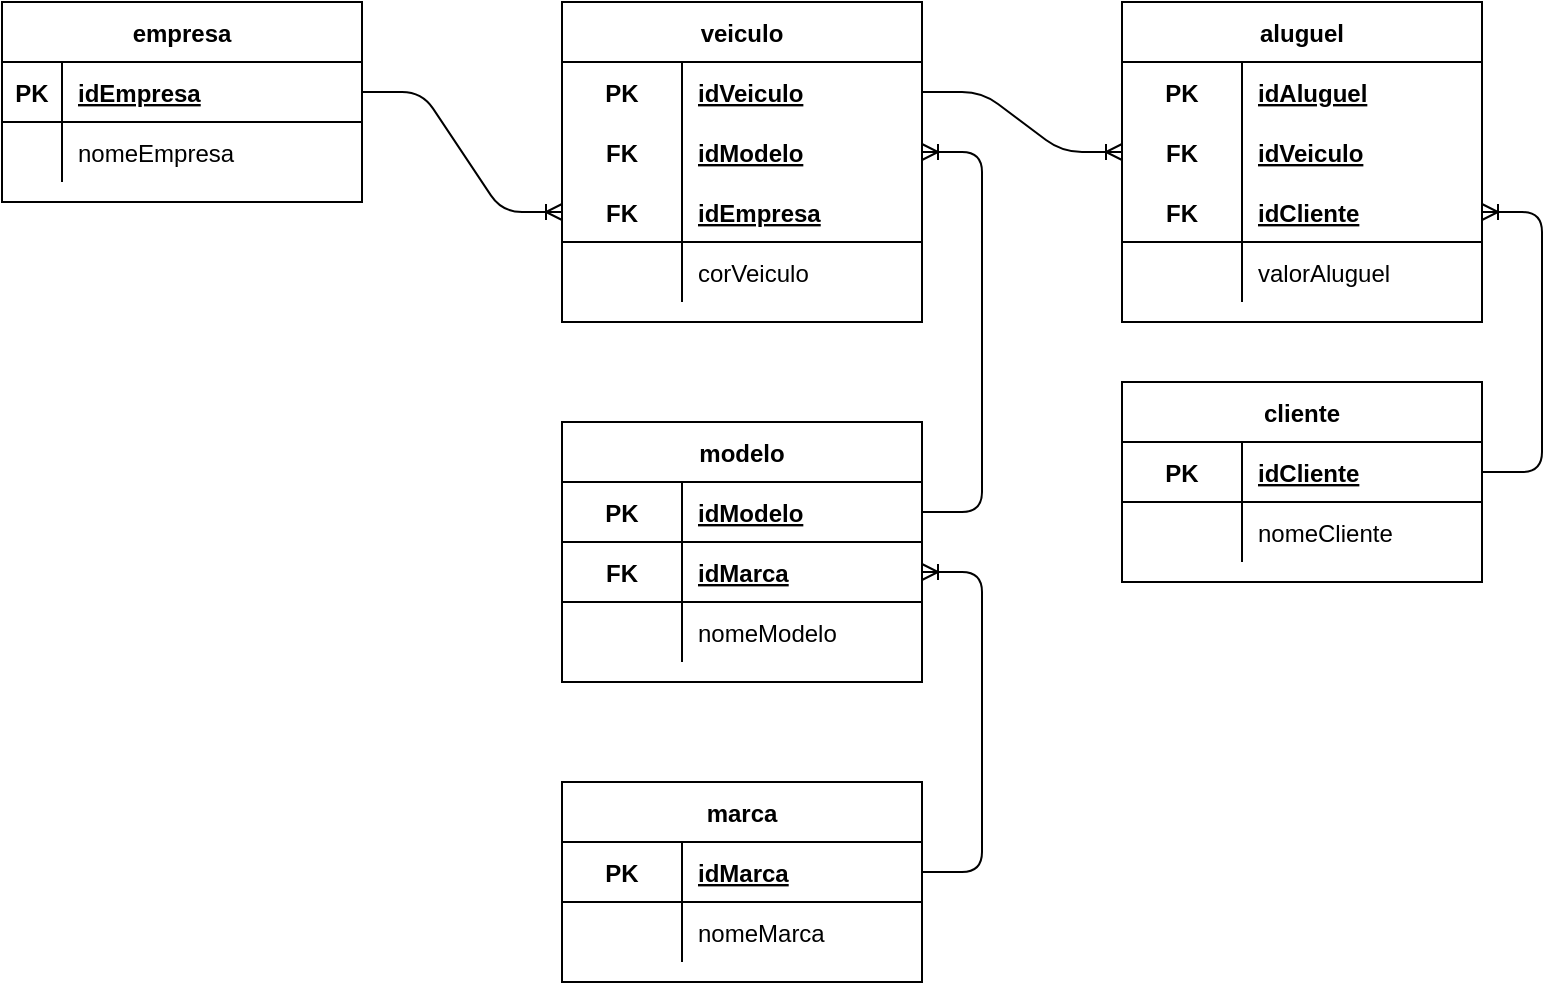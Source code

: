 <mxfile version="14.9.4" type="device"><diagram id="IjIfG7E8RIRp5AphTgyx" name="Page-1"><mxGraphModel dx="1151" dy="629" grid="1" gridSize="10" guides="1" tooltips="1" connect="1" arrows="1" fold="1" page="1" pageScale="1" pageWidth="827" pageHeight="1169" math="0" shadow="0"><root><mxCell id="0"/><mxCell id="1" parent="0"/><mxCell id="CfPrCVkmdQWenqw5Eofe-1" value="empresa" style="shape=table;startSize=30;container=1;collapsible=1;childLayout=tableLayout;fixedRows=1;rowLines=0;fontStyle=1;align=center;resizeLast=1;" parent="1" vertex="1"><mxGeometry x="170" y="130" width="180" height="100" as="geometry"/></mxCell><mxCell id="CfPrCVkmdQWenqw5Eofe-2" value="" style="shape=partialRectangle;collapsible=0;dropTarget=0;pointerEvents=0;fillColor=none;top=0;left=0;bottom=1;right=0;points=[[0,0.5],[1,0.5]];portConstraint=eastwest;" parent="CfPrCVkmdQWenqw5Eofe-1" vertex="1"><mxGeometry y="30" width="180" height="30" as="geometry"/></mxCell><mxCell id="CfPrCVkmdQWenqw5Eofe-3" value="PK" style="shape=partialRectangle;connectable=0;fillColor=none;top=0;left=0;bottom=0;right=0;fontStyle=1;overflow=hidden;" parent="CfPrCVkmdQWenqw5Eofe-2" vertex="1"><mxGeometry width="30" height="30" as="geometry"/></mxCell><mxCell id="CfPrCVkmdQWenqw5Eofe-4" value="idEmpresa" style="shape=partialRectangle;connectable=0;fillColor=none;top=0;left=0;bottom=0;right=0;align=left;spacingLeft=6;fontStyle=5;overflow=hidden;" parent="CfPrCVkmdQWenqw5Eofe-2" vertex="1"><mxGeometry x="30" width="150" height="30" as="geometry"/></mxCell><mxCell id="CfPrCVkmdQWenqw5Eofe-5" value="" style="shape=partialRectangle;collapsible=0;dropTarget=0;pointerEvents=0;fillColor=none;top=0;left=0;bottom=0;right=0;points=[[0,0.5],[1,0.5]];portConstraint=eastwest;" parent="CfPrCVkmdQWenqw5Eofe-1" vertex="1"><mxGeometry y="60" width="180" height="30" as="geometry"/></mxCell><mxCell id="CfPrCVkmdQWenqw5Eofe-6" value="" style="shape=partialRectangle;connectable=0;fillColor=none;top=0;left=0;bottom=0;right=0;editable=1;overflow=hidden;" parent="CfPrCVkmdQWenqw5Eofe-5" vertex="1"><mxGeometry width="30" height="30" as="geometry"/></mxCell><mxCell id="CfPrCVkmdQWenqw5Eofe-7" value="nomeEmpresa" style="shape=partialRectangle;connectable=0;fillColor=none;top=0;left=0;bottom=0;right=0;align=left;spacingLeft=6;overflow=hidden;" parent="CfPrCVkmdQWenqw5Eofe-5" vertex="1"><mxGeometry x="30" width="150" height="30" as="geometry"/></mxCell><mxCell id="CfPrCVkmdQWenqw5Eofe-8" value="veiculo" style="shape=table;startSize=30;container=1;collapsible=1;childLayout=tableLayout;fixedRows=1;rowLines=0;fontStyle=1;align=center;resizeLast=1;" parent="1" vertex="1"><mxGeometry x="450" y="130" width="180" height="160" as="geometry"/></mxCell><mxCell id="CfPrCVkmdQWenqw5Eofe-9" value="" style="shape=partialRectangle;collapsible=0;dropTarget=0;pointerEvents=0;fillColor=none;top=0;left=0;bottom=0;right=0;points=[[0,0.5],[1,0.5]];portConstraint=eastwest;" parent="CfPrCVkmdQWenqw5Eofe-8" vertex="1"><mxGeometry y="30" width="180" height="30" as="geometry"/></mxCell><mxCell id="CfPrCVkmdQWenqw5Eofe-10" value="PK" style="shape=partialRectangle;connectable=0;fillColor=none;top=0;left=0;bottom=0;right=0;fontStyle=1;overflow=hidden;" parent="CfPrCVkmdQWenqw5Eofe-9" vertex="1"><mxGeometry width="60" height="30" as="geometry"/></mxCell><mxCell id="CfPrCVkmdQWenqw5Eofe-11" value="idVeiculo" style="shape=partialRectangle;connectable=0;fillColor=none;top=0;left=0;bottom=0;right=0;align=left;spacingLeft=6;fontStyle=5;overflow=hidden;" parent="CfPrCVkmdQWenqw5Eofe-9" vertex="1"><mxGeometry x="60" width="120" height="30" as="geometry"/></mxCell><mxCell id="CfPrCVkmdQWenqw5Eofe-63" value="" style="shape=partialRectangle;collapsible=0;dropTarget=0;pointerEvents=0;fillColor=none;top=0;left=0;bottom=0;right=0;points=[[0,0.5],[1,0.5]];portConstraint=eastwest;" parent="CfPrCVkmdQWenqw5Eofe-8" vertex="1"><mxGeometry y="60" width="180" height="30" as="geometry"/></mxCell><mxCell id="CfPrCVkmdQWenqw5Eofe-64" value="FK" style="shape=partialRectangle;connectable=0;fillColor=none;top=0;left=0;bottom=0;right=0;fontStyle=1;overflow=hidden;" parent="CfPrCVkmdQWenqw5Eofe-63" vertex="1"><mxGeometry width="60" height="30" as="geometry"/></mxCell><mxCell id="CfPrCVkmdQWenqw5Eofe-65" value="idModelo" style="shape=partialRectangle;connectable=0;fillColor=none;top=0;left=0;bottom=0;right=0;align=left;spacingLeft=6;fontStyle=5;overflow=hidden;" parent="CfPrCVkmdQWenqw5Eofe-63" vertex="1"><mxGeometry x="60" width="120" height="30" as="geometry"/></mxCell><mxCell id="CfPrCVkmdQWenqw5Eofe-12" value="" style="shape=partialRectangle;collapsible=0;dropTarget=0;pointerEvents=0;fillColor=none;top=0;left=0;bottom=1;right=0;points=[[0,0.5],[1,0.5]];portConstraint=eastwest;" parent="CfPrCVkmdQWenqw5Eofe-8" vertex="1"><mxGeometry y="90" width="180" height="30" as="geometry"/></mxCell><mxCell id="CfPrCVkmdQWenqw5Eofe-13" value="FK" style="shape=partialRectangle;connectable=0;fillColor=none;top=0;left=0;bottom=0;right=0;fontStyle=1;overflow=hidden;" parent="CfPrCVkmdQWenqw5Eofe-12" vertex="1"><mxGeometry width="60" height="30" as="geometry"/></mxCell><mxCell id="CfPrCVkmdQWenqw5Eofe-14" value="idEmpresa" style="shape=partialRectangle;connectable=0;fillColor=none;top=0;left=0;bottom=0;right=0;align=left;spacingLeft=6;fontStyle=5;overflow=hidden;" parent="CfPrCVkmdQWenqw5Eofe-12" vertex="1"><mxGeometry x="60" width="120" height="30" as="geometry"/></mxCell><mxCell id="CfPrCVkmdQWenqw5Eofe-15" value="" style="shape=partialRectangle;collapsible=0;dropTarget=0;pointerEvents=0;fillColor=none;top=0;left=0;bottom=0;right=0;points=[[0,0.5],[1,0.5]];portConstraint=eastwest;" parent="CfPrCVkmdQWenqw5Eofe-8" vertex="1"><mxGeometry y="120" width="180" height="30" as="geometry"/></mxCell><mxCell id="CfPrCVkmdQWenqw5Eofe-16" value="" style="shape=partialRectangle;connectable=0;fillColor=none;top=0;left=0;bottom=0;right=0;editable=1;overflow=hidden;" parent="CfPrCVkmdQWenqw5Eofe-15" vertex="1"><mxGeometry width="60" height="30" as="geometry"/></mxCell><mxCell id="CfPrCVkmdQWenqw5Eofe-17" value="corVeiculo" style="shape=partialRectangle;connectable=0;fillColor=none;top=0;left=0;bottom=0;right=0;align=left;spacingLeft=6;overflow=hidden;" parent="CfPrCVkmdQWenqw5Eofe-15" vertex="1"><mxGeometry x="60" width="120" height="30" as="geometry"/></mxCell><mxCell id="CfPrCVkmdQWenqw5Eofe-18" value="" style="edgeStyle=entityRelationEdgeStyle;fontSize=12;html=1;endArrow=ERoneToMany;" parent="1" source="CfPrCVkmdQWenqw5Eofe-2" target="CfPrCVkmdQWenqw5Eofe-12" edge="1"><mxGeometry width="100" height="100" relative="1" as="geometry"><mxPoint x="330" y="300" as="sourcePoint"/><mxPoint x="430" y="200" as="targetPoint"/></mxGeometry></mxCell><mxCell id="CfPrCVkmdQWenqw5Eofe-19" value="aluguel" style="shape=table;startSize=30;container=1;collapsible=1;childLayout=tableLayout;fixedRows=1;rowLines=0;fontStyle=1;align=center;resizeLast=1;" parent="1" vertex="1"><mxGeometry x="730" y="130" width="180" height="160" as="geometry"/></mxCell><mxCell id="CfPrCVkmdQWenqw5Eofe-49" value="" style="shape=partialRectangle;collapsible=0;dropTarget=0;pointerEvents=0;fillColor=none;top=0;left=0;bottom=0;right=0;points=[[0,0.5],[1,0.5]];portConstraint=eastwest;" parent="CfPrCVkmdQWenqw5Eofe-19" vertex="1"><mxGeometry y="30" width="180" height="30" as="geometry"/></mxCell><mxCell id="CfPrCVkmdQWenqw5Eofe-50" value="PK" style="shape=partialRectangle;connectable=0;fillColor=none;top=0;left=0;bottom=0;right=0;fontStyle=1;overflow=hidden;" parent="CfPrCVkmdQWenqw5Eofe-49" vertex="1"><mxGeometry width="60" height="30" as="geometry"/></mxCell><mxCell id="CfPrCVkmdQWenqw5Eofe-51" value="idAluguel" style="shape=partialRectangle;connectable=0;fillColor=none;top=0;left=0;bottom=0;right=0;align=left;spacingLeft=6;fontStyle=5;overflow=hidden;" parent="CfPrCVkmdQWenqw5Eofe-49" vertex="1"><mxGeometry x="60" width="120" height="30" as="geometry"/></mxCell><mxCell id="CfPrCVkmdQWenqw5Eofe-20" value="" style="shape=partialRectangle;collapsible=0;dropTarget=0;pointerEvents=0;fillColor=none;top=0;left=0;bottom=0;right=0;points=[[0,0.5],[1,0.5]];portConstraint=eastwest;" parent="CfPrCVkmdQWenqw5Eofe-19" vertex="1"><mxGeometry y="60" width="180" height="30" as="geometry"/></mxCell><mxCell id="CfPrCVkmdQWenqw5Eofe-21" value="FK" style="shape=partialRectangle;connectable=0;fillColor=none;top=0;left=0;bottom=0;right=0;fontStyle=1;overflow=hidden;" parent="CfPrCVkmdQWenqw5Eofe-20" vertex="1"><mxGeometry width="60" height="30" as="geometry"/></mxCell><mxCell id="CfPrCVkmdQWenqw5Eofe-22" value="idVeiculo" style="shape=partialRectangle;connectable=0;fillColor=none;top=0;left=0;bottom=0;right=0;align=left;spacingLeft=6;fontStyle=5;overflow=hidden;" parent="CfPrCVkmdQWenqw5Eofe-20" vertex="1"><mxGeometry x="60" width="120" height="30" as="geometry"/></mxCell><mxCell id="CfPrCVkmdQWenqw5Eofe-23" value="" style="shape=partialRectangle;collapsible=0;dropTarget=0;pointerEvents=0;fillColor=none;top=0;left=0;bottom=1;right=0;points=[[0,0.5],[1,0.5]];portConstraint=eastwest;" parent="CfPrCVkmdQWenqw5Eofe-19" vertex="1"><mxGeometry y="90" width="180" height="30" as="geometry"/></mxCell><mxCell id="CfPrCVkmdQWenqw5Eofe-24" value="FK" style="shape=partialRectangle;connectable=0;fillColor=none;top=0;left=0;bottom=0;right=0;fontStyle=1;overflow=hidden;" parent="CfPrCVkmdQWenqw5Eofe-23" vertex="1"><mxGeometry width="60" height="30" as="geometry"/></mxCell><mxCell id="CfPrCVkmdQWenqw5Eofe-25" value="idCliente" style="shape=partialRectangle;connectable=0;fillColor=none;top=0;left=0;bottom=0;right=0;align=left;spacingLeft=6;fontStyle=5;overflow=hidden;" parent="CfPrCVkmdQWenqw5Eofe-23" vertex="1"><mxGeometry x="60" width="120" height="30" as="geometry"/></mxCell><mxCell id="CfPrCVkmdQWenqw5Eofe-26" value="" style="shape=partialRectangle;collapsible=0;dropTarget=0;pointerEvents=0;fillColor=none;top=0;left=0;bottom=0;right=0;points=[[0,0.5],[1,0.5]];portConstraint=eastwest;" parent="CfPrCVkmdQWenqw5Eofe-19" vertex="1"><mxGeometry y="120" width="180" height="30" as="geometry"/></mxCell><mxCell id="CfPrCVkmdQWenqw5Eofe-27" value="" style="shape=partialRectangle;connectable=0;fillColor=none;top=0;left=0;bottom=0;right=0;editable=1;overflow=hidden;" parent="CfPrCVkmdQWenqw5Eofe-26" vertex="1"><mxGeometry width="60" height="30" as="geometry"/></mxCell><mxCell id="CfPrCVkmdQWenqw5Eofe-28" value="valorAluguel" style="shape=partialRectangle;connectable=0;fillColor=none;top=0;left=0;bottom=0;right=0;align=left;spacingLeft=6;overflow=hidden;" parent="CfPrCVkmdQWenqw5Eofe-26" vertex="1"><mxGeometry x="60" width="120" height="30" as="geometry"/></mxCell><mxCell id="CfPrCVkmdQWenqw5Eofe-29" value="" style="edgeStyle=entityRelationEdgeStyle;fontSize=12;html=1;endArrow=ERoneToMany;" parent="1" source="CfPrCVkmdQWenqw5Eofe-9" target="CfPrCVkmdQWenqw5Eofe-20" edge="1"><mxGeometry width="100" height="100" relative="1" as="geometry"><mxPoint x="510" y="420" as="sourcePoint"/><mxPoint x="610" y="320" as="targetPoint"/></mxGeometry></mxCell><mxCell id="CfPrCVkmdQWenqw5Eofe-30" value="cliente" style="shape=table;startSize=30;container=1;collapsible=1;childLayout=tableLayout;fixedRows=1;rowLines=0;fontStyle=1;align=center;resizeLast=1;" parent="1" vertex="1"><mxGeometry x="730" y="320" width="180" height="100" as="geometry"/></mxCell><mxCell id="CfPrCVkmdQWenqw5Eofe-34" value="" style="shape=partialRectangle;collapsible=0;dropTarget=0;pointerEvents=0;fillColor=none;top=0;left=0;bottom=1;right=0;points=[[0,0.5],[1,0.5]];portConstraint=eastwest;" parent="CfPrCVkmdQWenqw5Eofe-30" vertex="1"><mxGeometry y="30" width="180" height="30" as="geometry"/></mxCell><mxCell id="CfPrCVkmdQWenqw5Eofe-35" value="PK" style="shape=partialRectangle;connectable=0;fillColor=none;top=0;left=0;bottom=0;right=0;fontStyle=1;overflow=hidden;" parent="CfPrCVkmdQWenqw5Eofe-34" vertex="1"><mxGeometry width="60" height="30" as="geometry"/></mxCell><mxCell id="CfPrCVkmdQWenqw5Eofe-36" value="idCliente" style="shape=partialRectangle;connectable=0;fillColor=none;top=0;left=0;bottom=0;right=0;align=left;spacingLeft=6;fontStyle=5;overflow=hidden;" parent="CfPrCVkmdQWenqw5Eofe-34" vertex="1"><mxGeometry x="60" width="120" height="30" as="geometry"/></mxCell><mxCell id="CfPrCVkmdQWenqw5Eofe-37" value="" style="shape=partialRectangle;collapsible=0;dropTarget=0;pointerEvents=0;fillColor=none;top=0;left=0;bottom=0;right=0;points=[[0,0.5],[1,0.5]];portConstraint=eastwest;" parent="CfPrCVkmdQWenqw5Eofe-30" vertex="1"><mxGeometry y="60" width="180" height="30" as="geometry"/></mxCell><mxCell id="CfPrCVkmdQWenqw5Eofe-38" value="" style="shape=partialRectangle;connectable=0;fillColor=none;top=0;left=0;bottom=0;right=0;editable=1;overflow=hidden;" parent="CfPrCVkmdQWenqw5Eofe-37" vertex="1"><mxGeometry width="60" height="30" as="geometry"/></mxCell><mxCell id="CfPrCVkmdQWenqw5Eofe-39" value="nomeCliente" style="shape=partialRectangle;connectable=0;fillColor=none;top=0;left=0;bottom=0;right=0;align=left;spacingLeft=6;overflow=hidden;" parent="CfPrCVkmdQWenqw5Eofe-37" vertex="1"><mxGeometry x="60" width="120" height="30" as="geometry"/></mxCell><mxCell id="CfPrCVkmdQWenqw5Eofe-52" value="" style="edgeStyle=entityRelationEdgeStyle;fontSize=12;html=1;endArrow=ERoneToMany;" parent="1" target="CfPrCVkmdQWenqw5Eofe-23" edge="1"><mxGeometry width="100" height="100" relative="1" as="geometry"><mxPoint x="910" y="365" as="sourcePoint"/><mxPoint x="700" y="360" as="targetPoint"/></mxGeometry></mxCell><mxCell id="CfPrCVkmdQWenqw5Eofe-53" value="modelo" style="shape=table;startSize=30;container=1;collapsible=1;childLayout=tableLayout;fixedRows=1;rowLines=0;fontStyle=1;align=center;resizeLast=1;" parent="1" vertex="1"><mxGeometry x="450" y="340" width="180" height="130" as="geometry"/></mxCell><mxCell id="CfPrCVkmdQWenqw5Eofe-54" value="" style="shape=partialRectangle;collapsible=0;dropTarget=0;pointerEvents=0;fillColor=none;top=0;left=0;bottom=1;right=0;points=[[0,0.5],[1,0.5]];portConstraint=eastwest;" parent="CfPrCVkmdQWenqw5Eofe-53" vertex="1"><mxGeometry y="30" width="180" height="30" as="geometry"/></mxCell><mxCell id="CfPrCVkmdQWenqw5Eofe-55" value="PK" style="shape=partialRectangle;connectable=0;fillColor=none;top=0;left=0;bottom=0;right=0;fontStyle=1;overflow=hidden;" parent="CfPrCVkmdQWenqw5Eofe-54" vertex="1"><mxGeometry width="60" height="30" as="geometry"/></mxCell><mxCell id="CfPrCVkmdQWenqw5Eofe-56" value="idModelo" style="shape=partialRectangle;connectable=0;fillColor=none;top=0;left=0;bottom=0;right=0;align=left;spacingLeft=6;fontStyle=5;overflow=hidden;" parent="CfPrCVkmdQWenqw5Eofe-54" vertex="1"><mxGeometry x="60" width="120" height="30" as="geometry"/></mxCell><mxCell id="CfPrCVkmdQWenqw5Eofe-74" value="" style="shape=partialRectangle;collapsible=0;dropTarget=0;pointerEvents=0;fillColor=none;top=0;left=0;bottom=1;right=0;points=[[0,0.5],[1,0.5]];portConstraint=eastwest;" parent="CfPrCVkmdQWenqw5Eofe-53" vertex="1"><mxGeometry y="60" width="180" height="30" as="geometry"/></mxCell><mxCell id="CfPrCVkmdQWenqw5Eofe-75" value="FK" style="shape=partialRectangle;connectable=0;fillColor=none;top=0;left=0;bottom=0;right=0;fontStyle=1;overflow=hidden;" parent="CfPrCVkmdQWenqw5Eofe-74" vertex="1"><mxGeometry width="60" height="30" as="geometry"/></mxCell><mxCell id="CfPrCVkmdQWenqw5Eofe-76" value="idMarca" style="shape=partialRectangle;connectable=0;fillColor=none;top=0;left=0;bottom=0;right=0;align=left;spacingLeft=6;fontStyle=5;overflow=hidden;" parent="CfPrCVkmdQWenqw5Eofe-74" vertex="1"><mxGeometry x="60" width="120" height="30" as="geometry"/></mxCell><mxCell id="CfPrCVkmdQWenqw5Eofe-57" value="" style="shape=partialRectangle;collapsible=0;dropTarget=0;pointerEvents=0;fillColor=none;top=0;left=0;bottom=0;right=0;points=[[0,0.5],[1,0.5]];portConstraint=eastwest;" parent="CfPrCVkmdQWenqw5Eofe-53" vertex="1"><mxGeometry y="90" width="180" height="30" as="geometry"/></mxCell><mxCell id="CfPrCVkmdQWenqw5Eofe-58" value="" style="shape=partialRectangle;connectable=0;fillColor=none;top=0;left=0;bottom=0;right=0;editable=1;overflow=hidden;" parent="CfPrCVkmdQWenqw5Eofe-57" vertex="1"><mxGeometry width="60" height="30" as="geometry"/></mxCell><mxCell id="CfPrCVkmdQWenqw5Eofe-59" value="nomeModelo" style="shape=partialRectangle;connectable=0;fillColor=none;top=0;left=0;bottom=0;right=0;align=left;spacingLeft=6;overflow=hidden;" parent="CfPrCVkmdQWenqw5Eofe-57" vertex="1"><mxGeometry x="60" width="120" height="30" as="geometry"/></mxCell><mxCell id="CfPrCVkmdQWenqw5Eofe-66" value="" style="edgeStyle=entityRelationEdgeStyle;fontSize=12;html=1;endArrow=ERoneToMany;" parent="1" source="CfPrCVkmdQWenqw5Eofe-54" target="CfPrCVkmdQWenqw5Eofe-63" edge="1"><mxGeometry width="100" height="100" relative="1" as="geometry"><mxPoint x="450" y="540" as="sourcePoint"/><mxPoint x="550" y="440" as="targetPoint"/></mxGeometry></mxCell><mxCell id="CfPrCVkmdQWenqw5Eofe-67" value="marca" style="shape=table;startSize=30;container=1;collapsible=1;childLayout=tableLayout;fixedRows=1;rowLines=0;fontStyle=1;align=center;resizeLast=1;" parent="1" vertex="1"><mxGeometry x="450" y="520" width="180" height="100" as="geometry"/></mxCell><mxCell id="CfPrCVkmdQWenqw5Eofe-68" value="" style="shape=partialRectangle;collapsible=0;dropTarget=0;pointerEvents=0;fillColor=none;top=0;left=0;bottom=1;right=0;points=[[0,0.5],[1,0.5]];portConstraint=eastwest;" parent="CfPrCVkmdQWenqw5Eofe-67" vertex="1"><mxGeometry y="30" width="180" height="30" as="geometry"/></mxCell><mxCell id="CfPrCVkmdQWenqw5Eofe-69" value="PK" style="shape=partialRectangle;connectable=0;fillColor=none;top=0;left=0;bottom=0;right=0;fontStyle=1;overflow=hidden;" parent="CfPrCVkmdQWenqw5Eofe-68" vertex="1"><mxGeometry width="60" height="30" as="geometry"/></mxCell><mxCell id="CfPrCVkmdQWenqw5Eofe-70" value="idMarca" style="shape=partialRectangle;connectable=0;fillColor=none;top=0;left=0;bottom=0;right=0;align=left;spacingLeft=6;fontStyle=5;overflow=hidden;" parent="CfPrCVkmdQWenqw5Eofe-68" vertex="1"><mxGeometry x="60" width="120" height="30" as="geometry"/></mxCell><mxCell id="CfPrCVkmdQWenqw5Eofe-71" value="" style="shape=partialRectangle;collapsible=0;dropTarget=0;pointerEvents=0;fillColor=none;top=0;left=0;bottom=0;right=0;points=[[0,0.5],[1,0.5]];portConstraint=eastwest;" parent="CfPrCVkmdQWenqw5Eofe-67" vertex="1"><mxGeometry y="60" width="180" height="30" as="geometry"/></mxCell><mxCell id="CfPrCVkmdQWenqw5Eofe-72" value="" style="shape=partialRectangle;connectable=0;fillColor=none;top=0;left=0;bottom=0;right=0;editable=1;overflow=hidden;" parent="CfPrCVkmdQWenqw5Eofe-71" vertex="1"><mxGeometry width="60" height="30" as="geometry"/></mxCell><mxCell id="CfPrCVkmdQWenqw5Eofe-73" value="nomeMarca" style="shape=partialRectangle;connectable=0;fillColor=none;top=0;left=0;bottom=0;right=0;align=left;spacingLeft=6;overflow=hidden;" parent="CfPrCVkmdQWenqw5Eofe-71" vertex="1"><mxGeometry x="60" width="120" height="30" as="geometry"/></mxCell><mxCell id="CfPrCVkmdQWenqw5Eofe-77" value="" style="edgeStyle=entityRelationEdgeStyle;fontSize=12;html=1;endArrow=ERoneToMany;" parent="1" source="CfPrCVkmdQWenqw5Eofe-68" target="CfPrCVkmdQWenqw5Eofe-74" edge="1"><mxGeometry width="100" height="100" relative="1" as="geometry"><mxPoint x="360" y="600" as="sourcePoint"/><mxPoint x="460" y="500" as="targetPoint"/></mxGeometry></mxCell></root></mxGraphModel></diagram></mxfile>